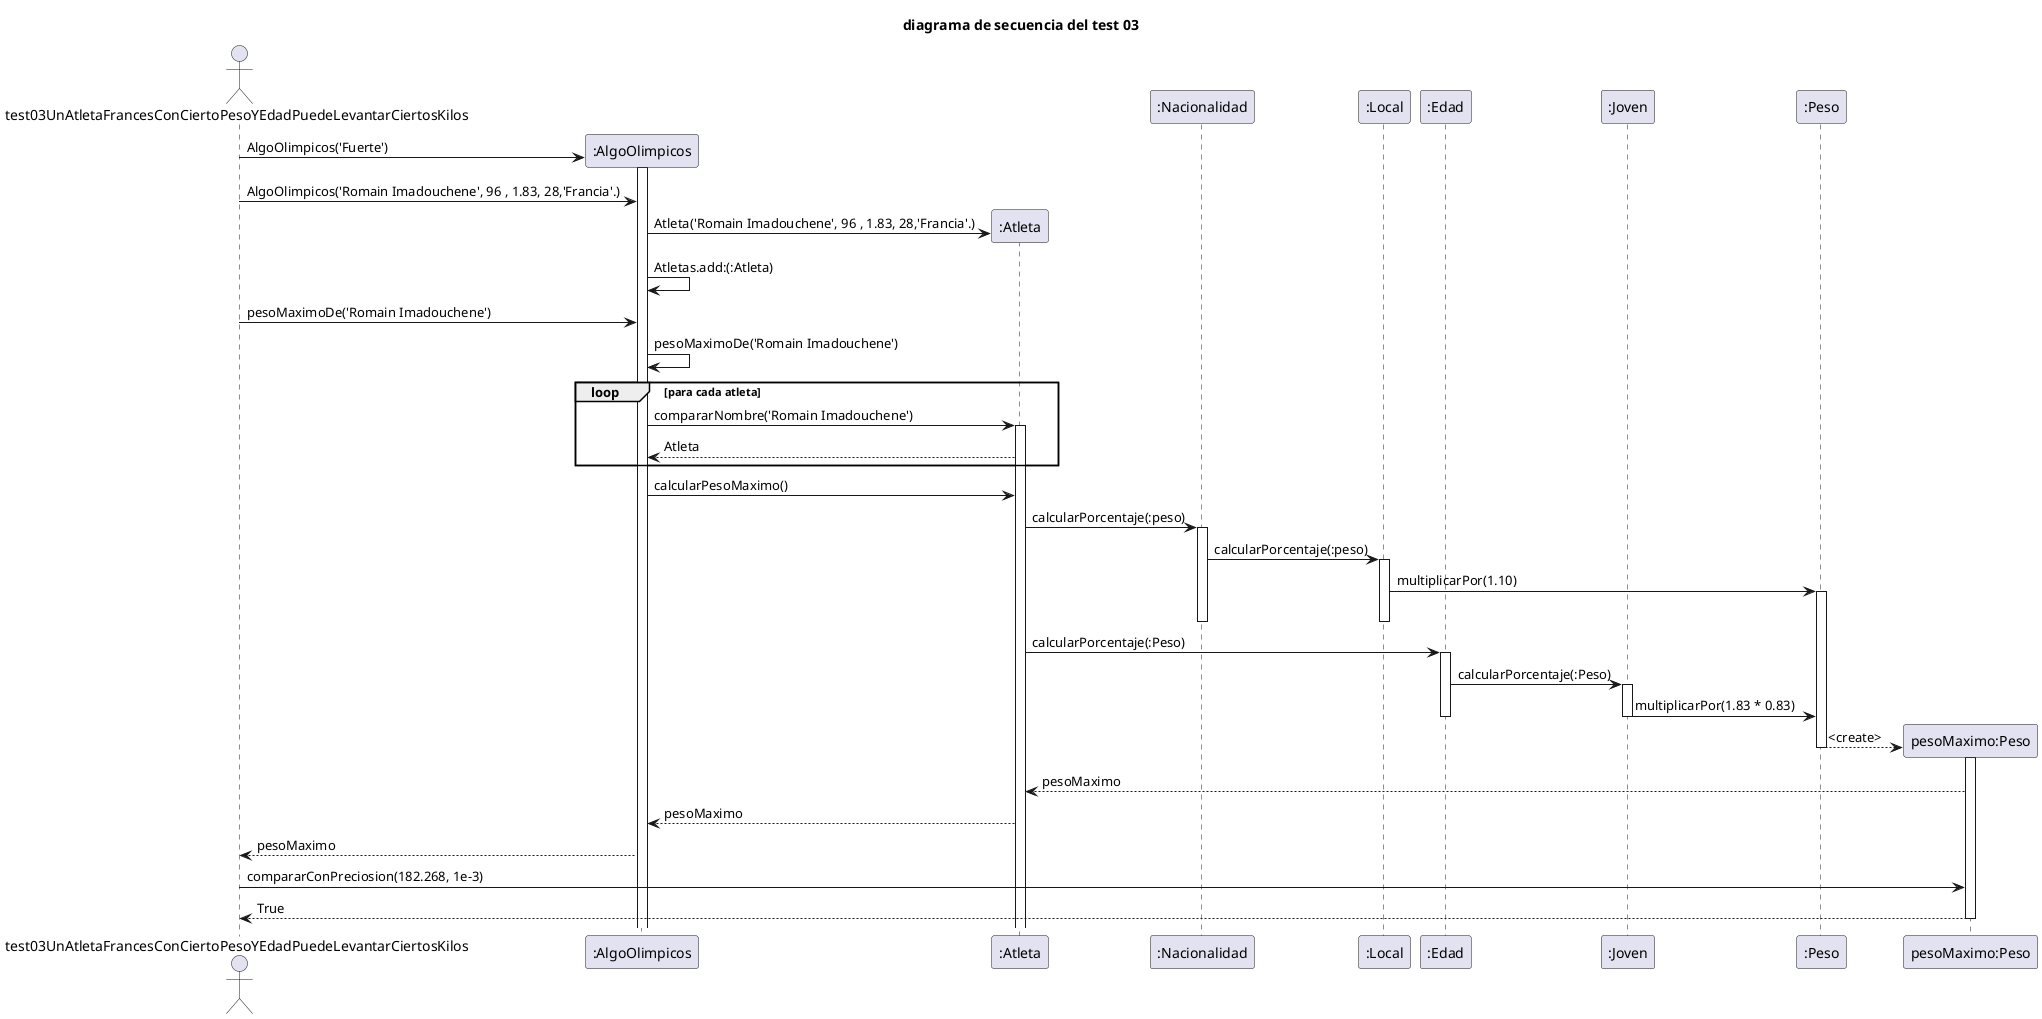 @startuml diagrama de secuencia del test 03
title diagrama de secuencia del test 03

Actor "test03UnAtletaFrancesConCiertoPesoYEdadPuedeLevantarCiertosKilos" as Actor	

participant ":AlgoOlimpicos" as AlgoOlimpicos
participant ":Atleta" as Atleta
participant ":Nacionalidad" as Nacionalidad
participant ":Local" as Local
participant ":Edad" as Edad
participant ":Joven" as Joven
participant ":Peso" as Peso


participant "pesoMaximo:Peso" as PesoMaximo

create AlgoOlimpicos
Actor -> AlgoOlimpicos: AlgoOlimpicos('Fuerte')
activate AlgoOlimpicos

Actor -> AlgoOlimpicos: AlgoOlimpicos('Romain Imadouchene', 96 , 1.83, 28,'Francia'.)
    
    create Atleta
    AlgoOlimpicos -> Atleta:Atleta('Romain Imadouchene', 96 , 1.83, 28,'Francia'.)
    AlgoOlimpicos -> AlgoOlimpicos:Atletas.add:(:Atleta)

    Actor -> AlgoOlimpicos:pesoMaximoDe('Romain Imadouchene')

        AlgoOlimpicos -> AlgoOlimpicos:pesoMaximoDe('Romain Imadouchene')
            loop para cada atleta
            AlgoOlimpicos -> Atleta:compararNombre('Romain Imadouchene')
            activate Atleta
            Atleta --> AlgoOlimpicos:Atleta
            end loop
        
        AlgoOlimpicos -> Atleta:calcularPesoMaximo()
            
            Atleta -> Nacionalidad:calcularPorcentaje(:peso)
                activate Nacionalidad
                Nacionalidad -> Local:calcularPorcentaje(:peso)
                    activate Local
                    Local -> Peso:multiplicarPor(1.10)
                    activate Peso
                    deactivate Local
                deactivate Nacionalidad
            
            Atleta -> Edad:calcularPorcentaje(:Peso)
                activate Edad
                Edad -> Joven:calcularPorcentaje(:Peso)
                    activate Joven
                    Joven -> Peso:multiplicarPor(1.83 * 0.83)
                    deactivate Joven
                   
                deactivate Edad
        create PesoMaximo
        Peso --> PesoMaximo:<create>
        deactivate Peso
        activate PesoMaximo
        PesoMaximo --> Atleta:pesoMaximo
        Atleta --> AlgoOlimpicos:pesoMaximo
        AlgoOlimpicos --> Actor:pesoMaximo
    Actor -> PesoMaximo:compararConPreciosion(182.268, 1e-3)
    PesoMaximo --> Actor:True
    deactivate PesoMaximo







        




@enduml